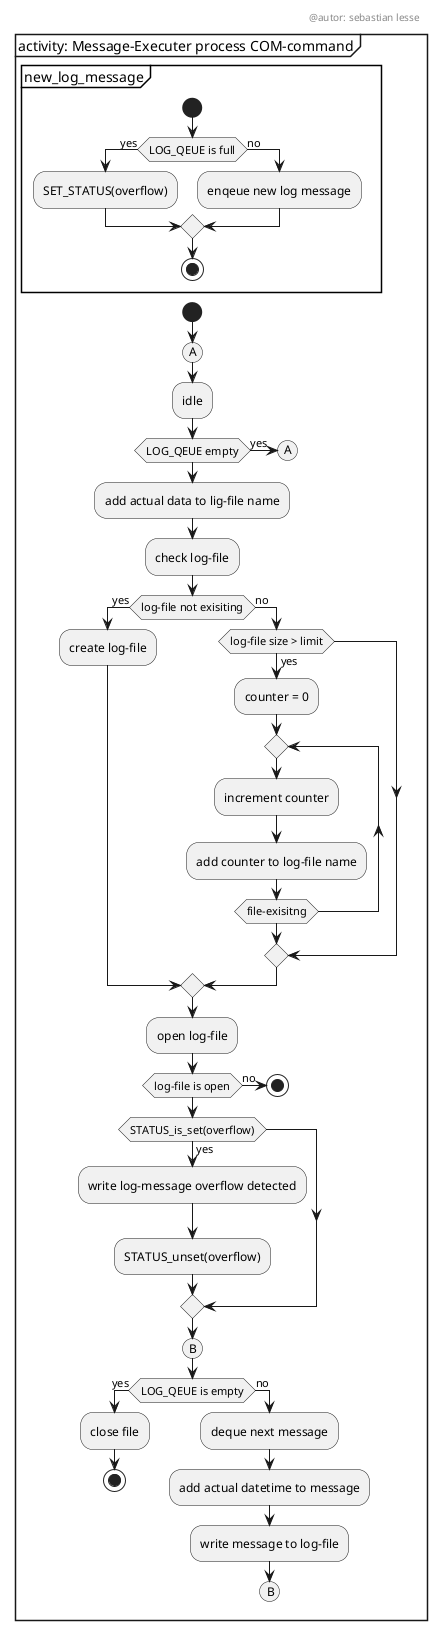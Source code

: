 @startuml

skinparam monochrome true

header
@autor: sebastian lesse
endheader

mainframe activity: Message-Executer process COM-command

partition "new_log_message" {
	start
	if (LOG_QEUE is full) then (yes)
		:SET_STATUS(overflow);
	else (no)
		:enqeue new log message;
	endif
	stop
}

start

(A)
:idle;

if (LOG_QEUE empty) then (yes)
	(A)
endif

:add actual data to lig-file name;
:check log-file;

if (log-file not exisiting) then (yes)
	:create log-file;

else (no)
	if (log-file size > limit) then (yes)
		:counter = 0;
		repeat
		:increment counter;
		:add counter to log-file name;
		repeat while (file-exisitng)
	endif
endif

:open log-file;

if (log-file is open) then (no)
	stop
endif

if (STATUS_is_set(overflow)) then (yes)
	:write log-message overflow detected;
	:STATUS_unset(overflow);
endif

(B)
if (LOG_QEUE is empty) then (yes)

	:close file;
	stop

else (no)

	:deque next message;
	:add actual datetime to message;
	:write message to log-file;
	(B)
	detach
endif

@enduml